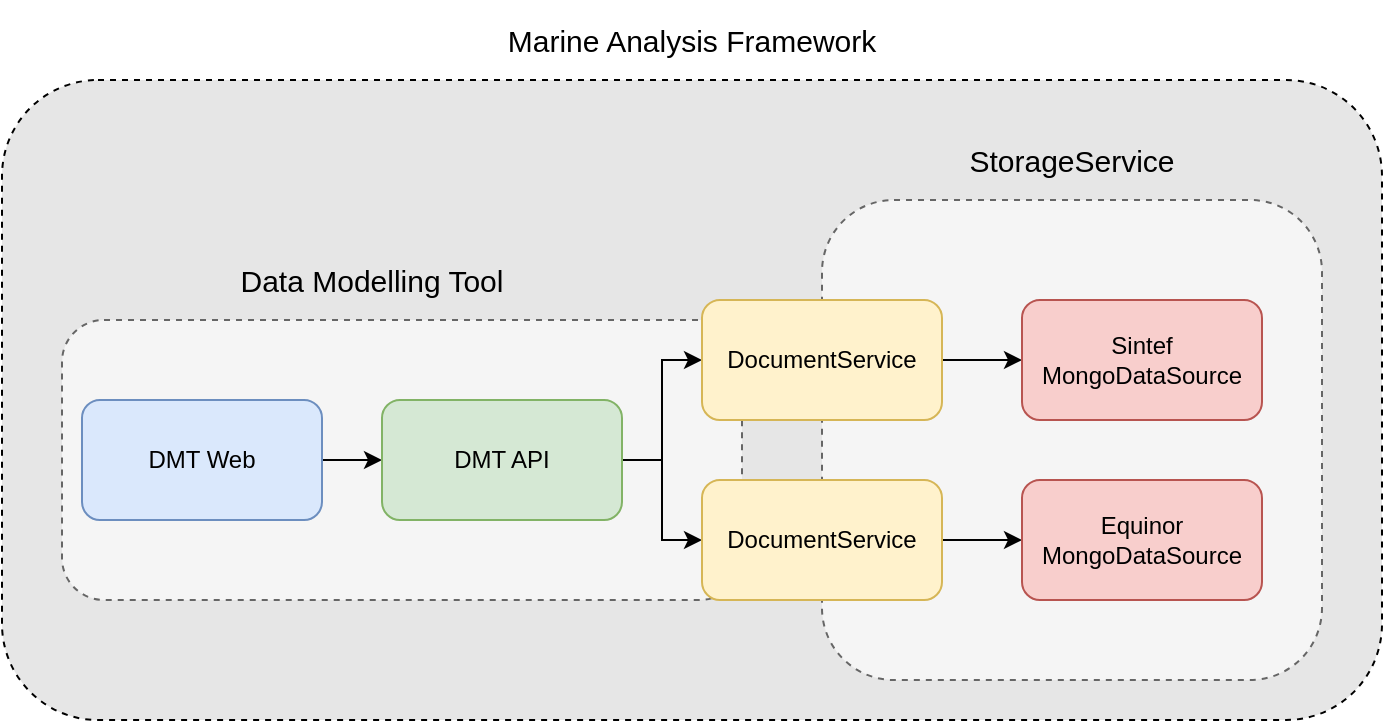<mxfile version="12.7.0" type="device"><diagram id="C5RBs43oDa-KdzZeNtuy" name="Page-1"><mxGraphModel dx="2051" dy="2012" grid="1" gridSize="10" guides="1" tooltips="1" connect="1" arrows="1" fold="1" page="1" pageScale="1" pageWidth="827" pageHeight="1169" math="0" shadow="0"><root><mxCell id="WIyWlLk6GJQsqaUBKTNV-0"/><mxCell id="WIyWlLk6GJQsqaUBKTNV-1" parent="WIyWlLk6GJQsqaUBKTNV-0"/><mxCell id="pStpsc3v8MqVpBUnKmkZ-23" value="" style="rounded=1;whiteSpace=wrap;html=1;dashed=1;fontSize=15;fillColor=#E6E6E6;" vertex="1" parent="WIyWlLk6GJQsqaUBKTNV-1"><mxGeometry x="-40" y="10" width="690" height="320" as="geometry"/></mxCell><mxCell id="pStpsc3v8MqVpBUnKmkZ-20" value="" style="rounded=1;whiteSpace=wrap;html=1;dashed=1;fontSize=15;fillColor=#f5f5f5;strokeColor=#666666;fontColor=#333333;" vertex="1" parent="WIyWlLk6GJQsqaUBKTNV-1"><mxGeometry x="-10" y="130" width="340" height="140" as="geometry"/></mxCell><mxCell id="pStpsc3v8MqVpBUnKmkZ-17" value="" style="rounded=1;whiteSpace=wrap;html=1;align=center;dashed=1;fillColor=#f5f5f5;strokeColor=#666666;fontColor=#333333;" vertex="1" parent="WIyWlLk6GJQsqaUBKTNV-1"><mxGeometry x="370" y="70" width="250" height="240" as="geometry"/></mxCell><mxCell id="pStpsc3v8MqVpBUnKmkZ-5" style="edgeStyle=orthogonalEdgeStyle;rounded=0;orthogonalLoop=1;jettySize=auto;html=1;exitX=1;exitY=0.5;exitDx=0;exitDy=0;entryX=0;entryY=0.5;entryDx=0;entryDy=0;" edge="1" parent="WIyWlLk6GJQsqaUBKTNV-1" source="pStpsc3v8MqVpBUnKmkZ-0" target="pStpsc3v8MqVpBUnKmkZ-1"><mxGeometry relative="1" as="geometry"/></mxCell><mxCell id="pStpsc3v8MqVpBUnKmkZ-0" value="DMT Web" style="rounded=1;whiteSpace=wrap;html=1;fillColor=#dae8fc;strokeColor=#6c8ebf;" vertex="1" parent="WIyWlLk6GJQsqaUBKTNV-1"><mxGeometry y="170" width="120" height="60" as="geometry"/></mxCell><mxCell id="pStpsc3v8MqVpBUnKmkZ-6" style="edgeStyle=orthogonalEdgeStyle;rounded=0;orthogonalLoop=1;jettySize=auto;html=1;exitX=1;exitY=0.5;exitDx=0;exitDy=0;entryX=0;entryY=0.5;entryDx=0;entryDy=0;" edge="1" parent="WIyWlLk6GJQsqaUBKTNV-1" source="pStpsc3v8MqVpBUnKmkZ-1" target="pStpsc3v8MqVpBUnKmkZ-2"><mxGeometry relative="1" as="geometry"/></mxCell><mxCell id="pStpsc3v8MqVpBUnKmkZ-27" style="edgeStyle=orthogonalEdgeStyle;rounded=0;orthogonalLoop=1;jettySize=auto;html=1;exitX=1;exitY=0.5;exitDx=0;exitDy=0;entryX=0;entryY=0.5;entryDx=0;entryDy=0;fontSize=15;" edge="1" parent="WIyWlLk6GJQsqaUBKTNV-1" source="pStpsc3v8MqVpBUnKmkZ-1" target="pStpsc3v8MqVpBUnKmkZ-26"><mxGeometry relative="1" as="geometry"/></mxCell><mxCell id="pStpsc3v8MqVpBUnKmkZ-1" value="DMT API" style="rounded=1;whiteSpace=wrap;html=1;fillColor=#d5e8d4;strokeColor=#82b366;" vertex="1" parent="WIyWlLk6GJQsqaUBKTNV-1"><mxGeometry x="150" y="170" width="120" height="60" as="geometry"/></mxCell><mxCell id="pStpsc3v8MqVpBUnKmkZ-7" style="edgeStyle=orthogonalEdgeStyle;rounded=0;orthogonalLoop=1;jettySize=auto;html=1;exitX=1;exitY=0.5;exitDx=0;exitDy=0;entryX=0;entryY=0.5;entryDx=0;entryDy=0;" edge="1" parent="WIyWlLk6GJQsqaUBKTNV-1" source="pStpsc3v8MqVpBUnKmkZ-2" target="pStpsc3v8MqVpBUnKmkZ-4"><mxGeometry relative="1" as="geometry"><mxPoint x="495" y="200" as="sourcePoint"/></mxGeometry></mxCell><mxCell id="pStpsc3v8MqVpBUnKmkZ-9" style="edgeStyle=orthogonalEdgeStyle;rounded=0;orthogonalLoop=1;jettySize=auto;html=1;exitX=1;exitY=0.5;exitDx=0;exitDy=0;entryX=0;entryY=0.5;entryDx=0;entryDy=0;" edge="1" parent="WIyWlLk6GJQsqaUBKTNV-1" source="pStpsc3v8MqVpBUnKmkZ-26" target="pStpsc3v8MqVpBUnKmkZ-8"><mxGeometry relative="1" as="geometry"><mxPoint x="495" y="200" as="sourcePoint"/></mxGeometry></mxCell><mxCell id="pStpsc3v8MqVpBUnKmkZ-2" value="DocumentService" style="rounded=1;whiteSpace=wrap;html=1;fillColor=#fff2cc;strokeColor=#d6b656;" vertex="1" parent="WIyWlLk6GJQsqaUBKTNV-1"><mxGeometry x="310" y="120" width="120" height="60" as="geometry"/></mxCell><mxCell id="pStpsc3v8MqVpBUnKmkZ-4" value="Sintef MongoDataSource" style="rounded=1;whiteSpace=wrap;html=1;fillColor=#f8cecc;strokeColor=#b85450;" vertex="1" parent="WIyWlLk6GJQsqaUBKTNV-1"><mxGeometry x="470" y="120" width="120" height="60" as="geometry"/></mxCell><mxCell id="pStpsc3v8MqVpBUnKmkZ-8" value="Equinor MongoDataSource" style="rounded=1;whiteSpace=wrap;html=1;fillColor=#f8cecc;strokeColor=#b85450;" vertex="1" parent="WIyWlLk6GJQsqaUBKTNV-1"><mxGeometry x="470" y="210" width="120" height="60" as="geometry"/></mxCell><mxCell id="pStpsc3v8MqVpBUnKmkZ-19" value="StorageService" style="text;html=1;strokeColor=none;fillColor=none;align=center;verticalAlign=middle;whiteSpace=wrap;rounded=0;fontStyle=0;fontSize=15;" vertex="1" parent="WIyWlLk6GJQsqaUBKTNV-1"><mxGeometry x="400" y="30" width="190" height="40" as="geometry"/></mxCell><mxCell id="pStpsc3v8MqVpBUnKmkZ-21" value="Data Modelling Tool" style="text;html=1;strokeColor=none;fillColor=none;align=center;verticalAlign=middle;whiteSpace=wrap;rounded=0;fontStyle=0;fontSize=15;" vertex="1" parent="WIyWlLk6GJQsqaUBKTNV-1"><mxGeometry x="50" y="90" width="190" height="40" as="geometry"/></mxCell><mxCell id="pStpsc3v8MqVpBUnKmkZ-24" value="Marine Analysis Framework" style="text;html=1;strokeColor=none;fillColor=none;align=center;verticalAlign=middle;whiteSpace=wrap;rounded=0;fontStyle=0;fontSize=15;" vertex="1" parent="WIyWlLk6GJQsqaUBKTNV-1"><mxGeometry x="210" y="-30" width="190" height="40" as="geometry"/></mxCell><mxCell id="pStpsc3v8MqVpBUnKmkZ-26" value="DocumentService" style="rounded=1;whiteSpace=wrap;html=1;fillColor=#fff2cc;strokeColor=#d6b656;" vertex="1" parent="WIyWlLk6GJQsqaUBKTNV-1"><mxGeometry x="310" y="210" width="120" height="60" as="geometry"/></mxCell></root></mxGraphModel></diagram></mxfile>